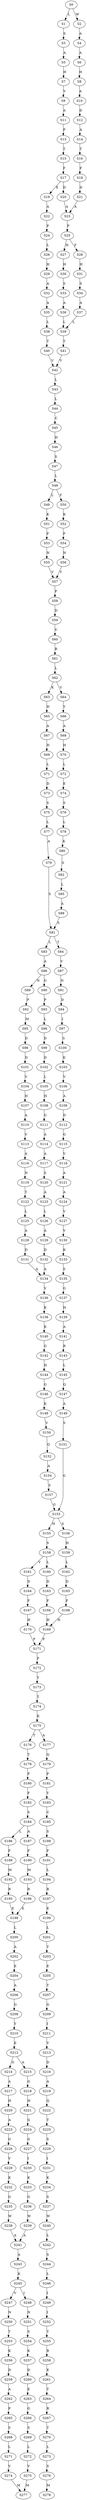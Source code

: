 strict digraph  {
	S0 -> S1 [ label = L ];
	S0 -> S2 [ label = W ];
	S1 -> S3 [ label = S ];
	S2 -> S4 [ label = A ];
	S3 -> S5 [ label = A ];
	S4 -> S6 [ label = A ];
	S5 -> S7 [ label = H ];
	S6 -> S8 [ label = H ];
	S7 -> S9 [ label = V ];
	S8 -> S10 [ label = A ];
	S9 -> S11 [ label = A ];
	S10 -> S12 [ label = D ];
	S11 -> S13 [ label = P ];
	S12 -> S14 [ label = A ];
	S13 -> S15 [ label = T ];
	S14 -> S16 [ label = T ];
	S15 -> S17 [ label = F ];
	S16 -> S18 [ label = F ];
	S17 -> S19 [ label = E ];
	S17 -> S20 [ label = D ];
	S18 -> S21 [ label = D ];
	S19 -> S22 [ label = A ];
	S20 -> S23 [ label = A ];
	S21 -> S23 [ label = A ];
	S22 -> S24 [ label = P ];
	S23 -> S25 [ label = P ];
	S24 -> S26 [ label = L ];
	S25 -> S27 [ label = H ];
	S25 -> S28 [ label = F ];
	S26 -> S29 [ label = H ];
	S27 -> S30 [ label = H ];
	S28 -> S31 [ label = H ];
	S29 -> S32 [ label = A ];
	S30 -> S33 [ label = S ];
	S31 -> S34 [ label = S ];
	S32 -> S35 [ label = A ];
	S33 -> S36 [ label = A ];
	S34 -> S37 [ label = A ];
	S35 -> S38 [ label = L ];
	S36 -> S39 [ label = L ];
	S37 -> S39 [ label = L ];
	S38 -> S40 [ label = T ];
	S39 -> S41 [ label = T ];
	S40 -> S42 [ label = V ];
	S41 -> S42 [ label = V ];
	S42 -> S43 [ label = L ];
	S43 -> S44 [ label = L ];
	S44 -> S45 [ label = C ];
	S45 -> S46 [ label = H ];
	S46 -> S47 [ label = S ];
	S47 -> S48 [ label = L ];
	S48 -> S49 [ label = L ];
	S48 -> S50 [ label = F ];
	S49 -> S51 [ label = K ];
	S50 -> S52 [ label = K ];
	S51 -> S53 [ label = F ];
	S52 -> S54 [ label = F ];
	S53 -> S55 [ label = N ];
	S54 -> S56 [ label = N ];
	S55 -> S57 [ label = V ];
	S56 -> S57 [ label = V ];
	S57 -> S58 [ label = P ];
	S58 -> S59 [ label = D ];
	S59 -> S60 [ label = V ];
	S60 -> S61 [ label = R ];
	S61 -> S62 [ label = L ];
	S62 -> S63 [ label = K ];
	S62 -> S64 [ label = V ];
	S63 -> S65 [ label = H ];
	S64 -> S66 [ label = Y ];
	S65 -> S67 [ label = A ];
	S66 -> S68 [ label = A ];
	S67 -> S69 [ label = H ];
	S68 -> S70 [ label = H ];
	S69 -> S71 [ label = L ];
	S70 -> S72 [ label = L ];
	S71 -> S73 [ label = D ];
	S72 -> S74 [ label = E ];
	S73 -> S75 [ label = S ];
	S74 -> S76 [ label = S ];
	S75 -> S77 [ label = L ];
	S76 -> S78 [ label = L ];
	S77 -> S79 [ label = A ];
	S78 -> S80 [ label = K ];
	S79 -> S81 [ label = S ];
	S80 -> S82 [ label = S ];
	S81 -> S83 [ label = L ];
	S81 -> S84 [ label = T ];
	S82 -> S85 [ label = L ];
	S83 -> S86 [ label = A ];
	S84 -> S87 [ label = V ];
	S85 -> S88 [ label = A ];
	S86 -> S89 [ label = N ];
	S86 -> S90 [ label = G ];
	S87 -> S91 [ label = N ];
	S88 -> S81 [ label = S ];
	S89 -> S92 [ label = P ];
	S90 -> S93 [ label = P ];
	S91 -> S94 [ label = D ];
	S92 -> S95 [ label = M ];
	S93 -> S96 [ label = L ];
	S94 -> S97 [ label = I ];
	S95 -> S98 [ label = D ];
	S96 -> S99 [ label = D ];
	S97 -> S100 [ label = S ];
	S98 -> S101 [ label = D ];
	S99 -> S102 [ label = D ];
	S100 -> S103 [ label = K ];
	S101 -> S104 [ label = V ];
	S102 -> S105 [ label = L ];
	S103 -> S106 [ label = V ];
	S104 -> S107 [ label = H ];
	S105 -> S108 [ label = H ];
	S106 -> S109 [ label = A ];
	S107 -> S110 [ label = A ];
	S108 -> S111 [ label = G ];
	S109 -> S112 [ label = D ];
	S110 -> S113 [ label = V ];
	S111 -> S114 [ label = A ];
	S112 -> S115 [ label = G ];
	S113 -> S116 [ label = A ];
	S114 -> S117 [ label = A ];
	S115 -> S118 [ label = V ];
	S116 -> S119 [ label = N ];
	S117 -> S120 [ label = S ];
	S118 -> S121 [ label = A ];
	S119 -> S122 [ label = T ];
	S120 -> S123 [ label = A ];
	S121 -> S124 [ label = A ];
	S122 -> S125 [ label = L ];
	S123 -> S126 [ label = L ];
	S124 -> S127 [ label = V ];
	S125 -> S128 [ label = A ];
	S126 -> S129 [ label = A ];
	S127 -> S130 [ label = V ];
	S128 -> S131 [ label = D ];
	S129 -> S132 [ label = D ];
	S130 -> S133 [ label = K ];
	S131 -> S134 [ label = A ];
	S132 -> S134 [ label = A ];
	S133 -> S135 [ label = S ];
	S134 -> S136 [ label = V ];
	S135 -> S137 [ label = G ];
	S136 -> S138 [ label = K ];
	S137 -> S139 [ label = H ];
	S138 -> S140 [ label = K ];
	S139 -> S141 [ label = A ];
	S140 -> S142 [ label = G ];
	S141 -> S143 [ label = R ];
	S142 -> S144 [ label = H ];
	S143 -> S145 [ label = L ];
	S144 -> S146 [ label = G ];
	S145 -> S147 [ label = Q ];
	S146 -> S148 [ label = K ];
	S147 -> S149 [ label = A ];
	S148 -> S150 [ label = V ];
	S149 -> S151 [ label = S ];
	S150 -> S152 [ label = Q ];
	S151 -> S153 [ label = G ];
	S152 -> S154 [ label = A ];
	S153 -> S155 [ label = H ];
	S153 -> S156 [ label = S ];
	S154 -> S157 [ label = S ];
	S155 -> S158 [ label = S ];
	S156 -> S159 [ label = H ];
	S157 -> S153 [ label = G ];
	S158 -> S160 [ label = L ];
	S158 -> S161 [ label = V ];
	S159 -> S162 [ label = L ];
	S160 -> S163 [ label = D ];
	S161 -> S164 [ label = D ];
	S162 -> S165 [ label = D ];
	S163 -> S166 [ label = F ];
	S164 -> S167 [ label = F ];
	S165 -> S168 [ label = F ];
	S166 -> S169 [ label = H ];
	S167 -> S170 [ label = H ];
	S168 -> S169 [ label = H ];
	S169 -> S171 [ label = P ];
	S170 -> S171 [ label = P ];
	S171 -> S172 [ label = F ];
	S172 -> S173 [ label = Y ];
	S173 -> S174 [ label = T ];
	S174 -> S175 [ label = K ];
	S175 -> S176 [ label = T ];
	S175 -> S177 [ label = A ];
	S176 -> S178 [ label = T ];
	S177 -> S179 [ label = Q ];
	S178 -> S180 [ label = P ];
	S179 -> S181 [ label = P ];
	S180 -> S182 [ label = F ];
	S181 -> S183 [ label = Y ];
	S182 -> S184 [ label = S ];
	S183 -> S185 [ label = C ];
	S184 -> S186 [ label = L ];
	S184 -> S187 [ label = A ];
	S185 -> S188 [ label = S ];
	S186 -> S189 [ label = F ];
	S187 -> S190 [ label = F ];
	S188 -> S191 [ label = F ];
	S189 -> S192 [ label = M ];
	S190 -> S193 [ label = M ];
	S191 -> S194 [ label = L ];
	S192 -> S195 [ label = R ];
	S193 -> S196 [ label = R ];
	S194 -> S197 [ label = R ];
	S195 -> S198 [ label = E ];
	S196 -> S198 [ label = E ];
	S197 -> S199 [ label = E ];
	S198 -> S200 [ label = L ];
	S199 -> S201 [ label = L ];
	S200 -> S202 [ label = A ];
	S201 -> S203 [ label = T ];
	S202 -> S204 [ label = E ];
	S203 -> S205 [ label = E ];
	S204 -> S206 [ label = A ];
	S205 -> S207 [ label = T ];
	S206 -> S208 [ label = G ];
	S207 -> S209 [ label = G ];
	S208 -> S210 [ label = Y ];
	S209 -> S211 [ label = I ];
	S210 -> S212 [ label = E ];
	S211 -> S213 [ label = V ];
	S212 -> S214 [ label = G ];
	S212 -> S215 [ label = A ];
	S213 -> S216 [ label = D ];
	S214 -> S217 [ label = A ];
	S215 -> S218 [ label = G ];
	S216 -> S219 [ label = A ];
	S217 -> S220 [ label = H ];
	S218 -> S221 [ label = H ];
	S219 -> S222 [ label = Q ];
	S220 -> S223 [ label = A ];
	S221 -> S224 [ label = G ];
	S222 -> S225 [ label = T ];
	S223 -> S226 [ label = G ];
	S224 -> S227 [ label = G ];
	S225 -> S228 [ label = S ];
	S226 -> S229 [ label = V ];
	S227 -> S230 [ label = I ];
	S228 -> S231 [ label = I ];
	S229 -> S232 [ label = K ];
	S230 -> S233 [ label = K ];
	S231 -> S234 [ label = K ];
	S232 -> S235 [ label = G ];
	S233 -> S236 [ label = G ];
	S234 -> S237 [ label = S ];
	S235 -> S238 [ label = W ];
	S236 -> S239 [ label = W ];
	S237 -> S240 [ label = W ];
	S238 -> S241 [ label = A ];
	S239 -> S241 [ label = A ];
	S240 -> S242 [ label = L ];
	S241 -> S243 [ label = A ];
	S242 -> S244 [ label = S ];
	S243 -> S245 [ label = K ];
	S244 -> S246 [ label = L ];
	S245 -> S247 [ label = V ];
	S245 -> S248 [ label = I ];
	S246 -> S249 [ label = I ];
	S247 -> S250 [ label = N ];
	S248 -> S251 [ label = N ];
	S249 -> S252 [ label = I ];
	S250 -> S253 [ label = T ];
	S251 -> S254 [ label = S ];
	S252 -> S255 [ label = T ];
	S253 -> S256 [ label = K ];
	S254 -> S257 [ label = K ];
	S255 -> S258 [ label = R ];
	S256 -> S259 [ label = D ];
	S257 -> S260 [ label = D ];
	S258 -> S261 [ label = E ];
	S259 -> S262 [ label = A ];
	S260 -> S263 [ label = E ];
	S261 -> S264 [ label = T ];
	S262 -> S265 [ label = P ];
	S263 -> S266 [ label = G ];
	S264 -> S267 [ label = R ];
	S265 -> S268 [ label = S ];
	S266 -> S269 [ label = S ];
	S267 -> S270 [ label = T ];
	S268 -> S271 [ label = L ];
	S269 -> S272 [ label = L ];
	S270 -> S273 [ label = L ];
	S271 -> S274 [ label = V ];
	S272 -> S275 [ label = V ];
	S273 -> S276 [ label = S ];
	S274 -> S277 [ label = M ];
	S275 -> S277 [ label = M ];
	S276 -> S278 [ label = M ];
}
